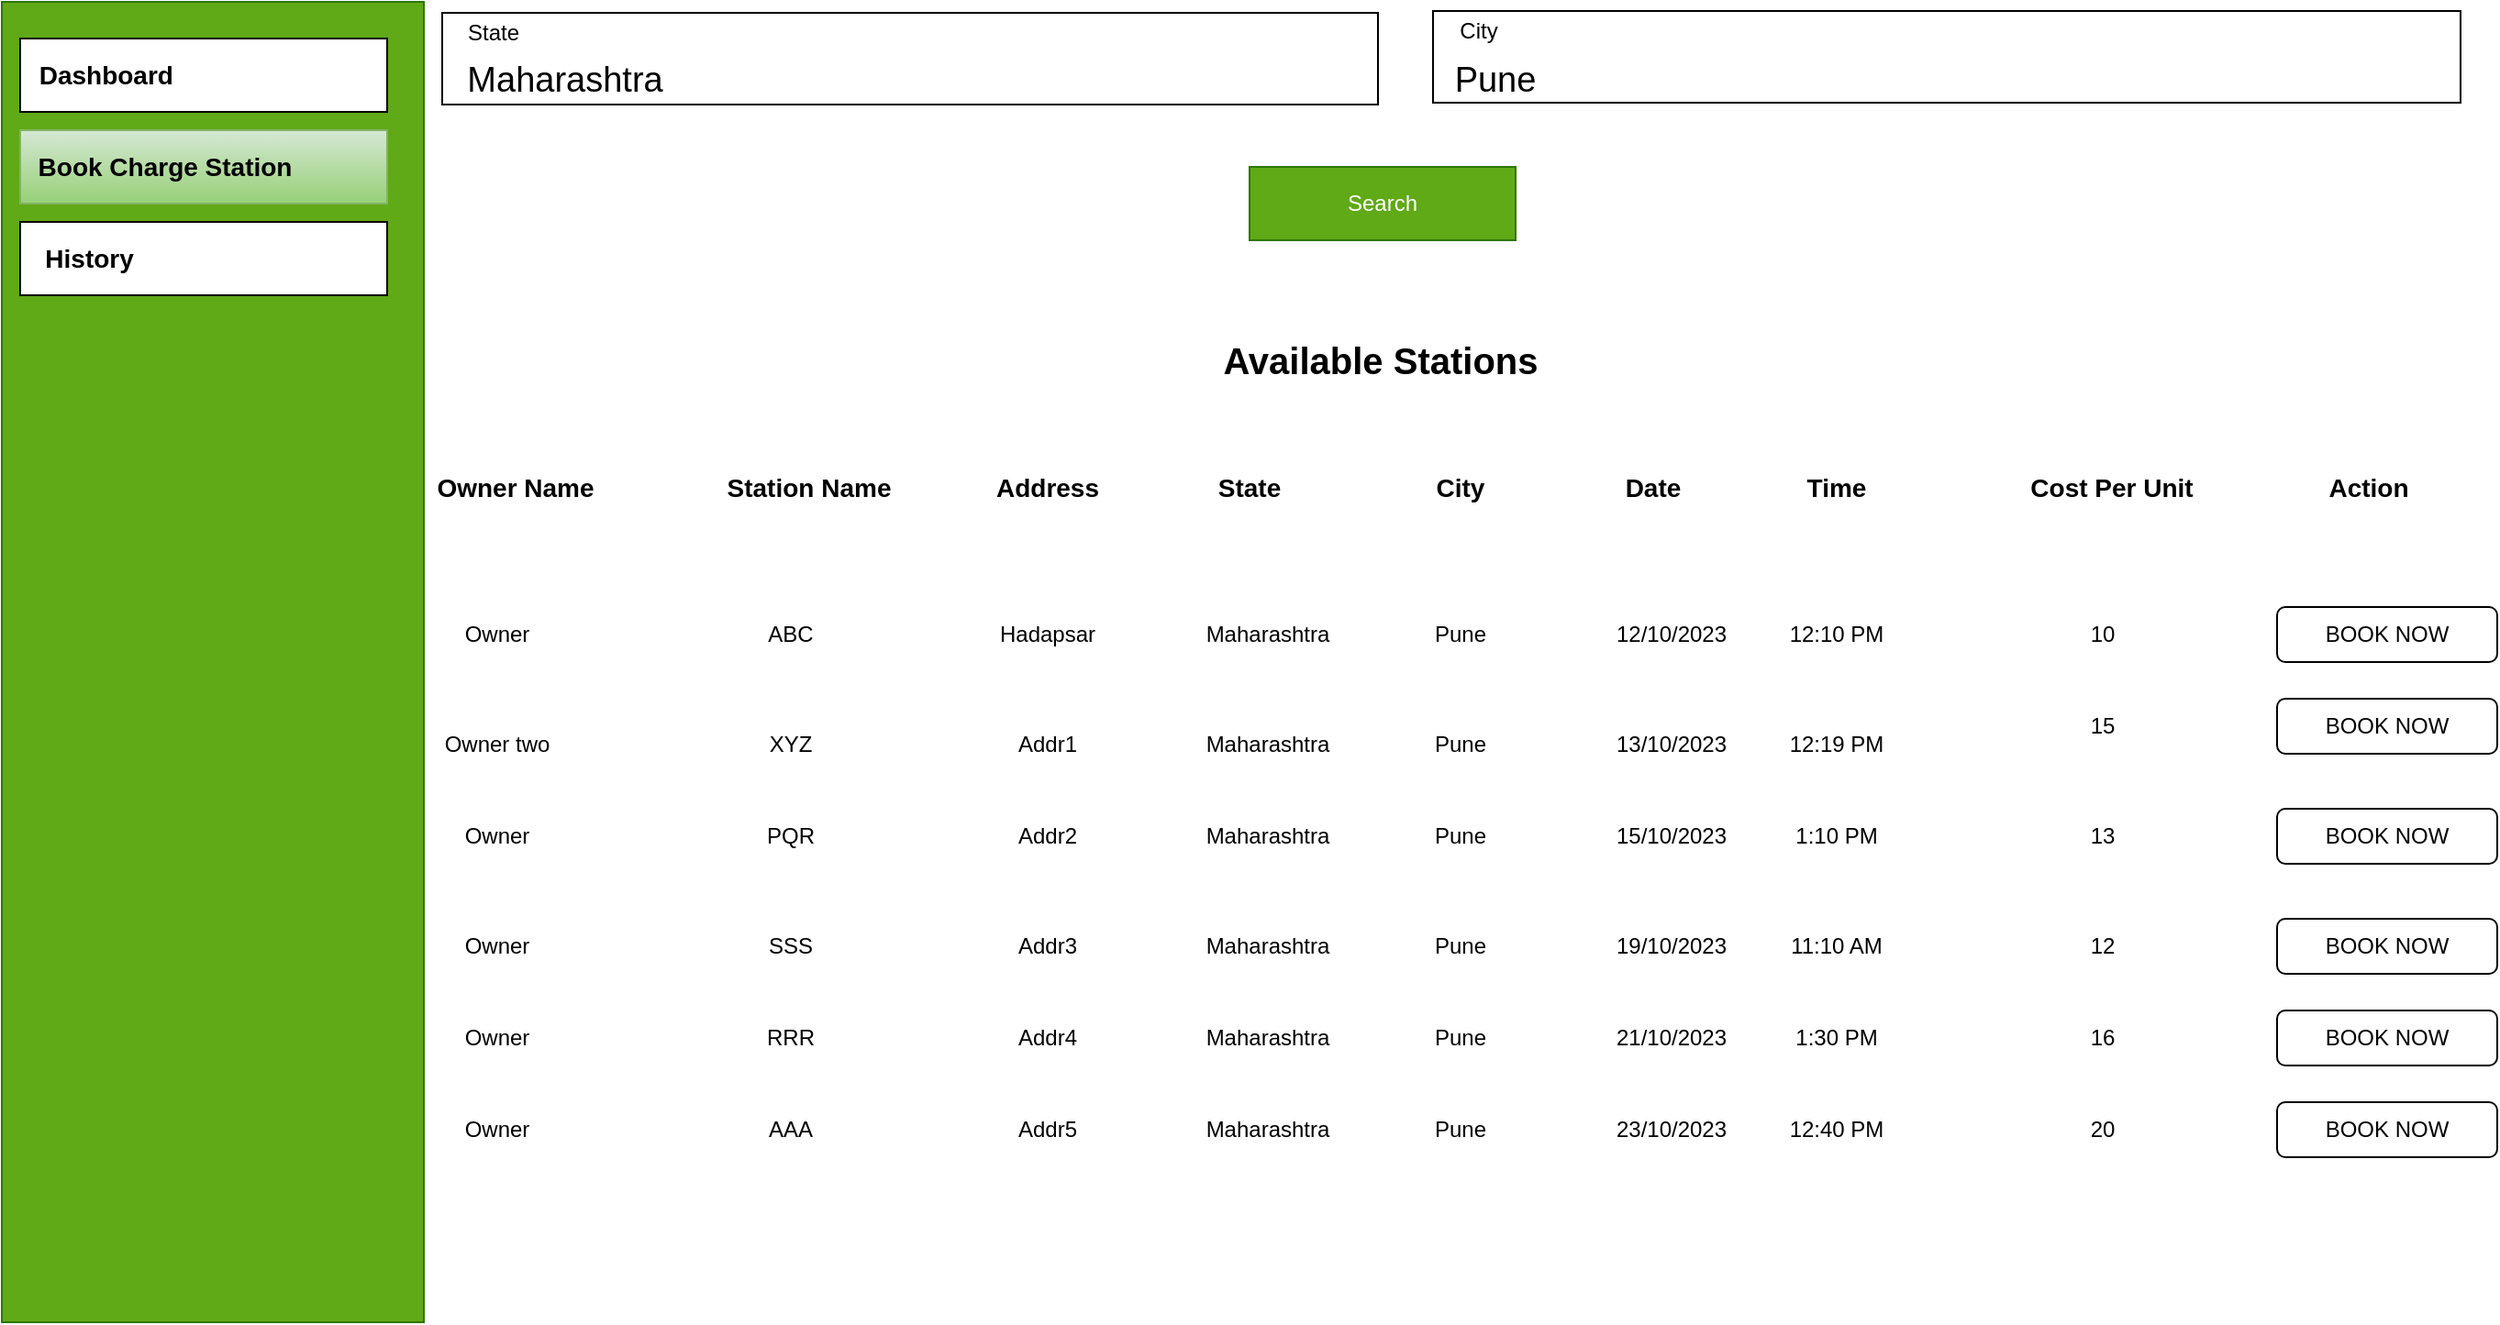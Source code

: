 <mxfile version="22.1.0" type="google">
  <diagram name="Page-1" id="3cADfMsnqZbXfQ4Lu1hJ">
    <mxGraphModel grid="1" page="1" gridSize="10" guides="1" tooltips="1" connect="1" arrows="1" fold="1" pageScale="1" pageWidth="850" pageHeight="1100" math="0" shadow="0">
      <root>
        <mxCell id="0" />
        <mxCell id="1" parent="0" />
        <mxCell id="LA7bCeN64nrSmy3I2I8F-1" value="" style="rounded=0;whiteSpace=wrap;html=1;align=left;fontSize=19;" vertex="1" parent="1">
          <mxGeometry x="340" y="36" width="510" height="50" as="geometry" />
        </mxCell>
        <mxCell id="LA7bCeN64nrSmy3I2I8F-2" value="" style="rounded=0;whiteSpace=wrap;html=1;align=left;" vertex="1" parent="1">
          <mxGeometry x="880" y="35" width="560" height="50" as="geometry" />
        </mxCell>
        <mxCell id="LA7bCeN64nrSmy3I2I8F-3" value="State" style="text;html=1;strokeColor=none;fillColor=none;align=center;verticalAlign=middle;whiteSpace=wrap;rounded=0;" vertex="1" parent="1">
          <mxGeometry x="338" y="32" width="60" height="30" as="geometry" />
        </mxCell>
        <mxCell id="LA7bCeN64nrSmy3I2I8F-4" value="City" style="text;html=1;strokeColor=none;fillColor=none;align=center;verticalAlign=middle;whiteSpace=wrap;rounded=0;" vertex="1" parent="1">
          <mxGeometry x="875.25" y="31" width="60" height="30" as="geometry" />
        </mxCell>
        <mxCell id="LA7bCeN64nrSmy3I2I8F-5" value="Search" style="rounded=0;whiteSpace=wrap;html=1;fillColor=#60a917;fontColor=#ffffff;strokeColor=#2D7600;" vertex="1" parent="1">
          <mxGeometry x="780" y="120" width="145" height="40" as="geometry" />
        </mxCell>
        <mxCell id="LA7bCeN64nrSmy3I2I8F-6" value="&lt;font style=&quot;font-size: 20px;&quot;&gt;&lt;b&gt;Available Stations&lt;/b&gt;&lt;/font&gt;" style="text;html=1;strokeColor=none;fillColor=none;align=center;verticalAlign=middle;whiteSpace=wrap;rounded=0;" vertex="1" parent="1">
          <mxGeometry x="700" y="200" width="302.5" height="50" as="geometry" />
        </mxCell>
        <mxCell id="LA7bCeN64nrSmy3I2I8F-8" value="&lt;font size=&quot;1&quot;&gt;&lt;b style=&quot;font-size: 14px;&quot;&gt;Station Name&lt;/b&gt;&lt;/font&gt;" style="text;html=1;strokeColor=none;fillColor=none;align=center;verticalAlign=middle;whiteSpace=wrap;rounded=0;" vertex="1" parent="1">
          <mxGeometry x="485" y="280" width="110" height="30" as="geometry" />
        </mxCell>
        <mxCell id="LA7bCeN64nrSmy3I2I8F-9" value="&lt;font size=&quot;1&quot;&gt;&lt;b style=&quot;font-size: 14px;&quot;&gt;Owner Name&lt;/b&gt;&lt;/font&gt;" style="text;html=1;strokeColor=none;fillColor=none;align=center;verticalAlign=middle;whiteSpace=wrap;rounded=0;" vertex="1" parent="1">
          <mxGeometry x="320" y="280" width="120" height="30" as="geometry" />
        </mxCell>
        <mxCell id="LA7bCeN64nrSmy3I2I8F-10" value="&lt;font size=&quot;1&quot;&gt;&lt;b style=&quot;font-size: 14px;&quot;&gt;Address&lt;/b&gt;&lt;/font&gt;" style="text;html=1;strokeColor=none;fillColor=none;align=center;verticalAlign=middle;whiteSpace=wrap;rounded=0;" vertex="1" parent="1">
          <mxGeometry x="640" y="280" width="60" height="30" as="geometry" />
        </mxCell>
        <mxCell id="LA7bCeN64nrSmy3I2I8F-11" value="&lt;font size=&quot;1&quot;&gt;&lt;b style=&quot;font-size: 14px;&quot;&gt;State&lt;/b&gt;&lt;/font&gt;" style="text;html=1;strokeColor=none;fillColor=none;align=center;verticalAlign=middle;whiteSpace=wrap;rounded=0;" vertex="1" parent="1">
          <mxGeometry x="730" y="280" width="100" height="30" as="geometry" />
        </mxCell>
        <mxCell id="LA7bCeN64nrSmy3I2I8F-12" value="&lt;font size=&quot;1&quot;&gt;&lt;b style=&quot;font-size: 14px;&quot;&gt;City&lt;/b&gt;&lt;/font&gt;" style="text;html=1;strokeColor=none;fillColor=none;align=center;verticalAlign=middle;whiteSpace=wrap;rounded=0;" vertex="1" parent="1">
          <mxGeometry x="865" y="280" width="60" height="30" as="geometry" />
        </mxCell>
        <mxCell id="LA7bCeN64nrSmy3I2I8F-13" value="&lt;font size=&quot;1&quot;&gt;&lt;b style=&quot;font-size: 14px;&quot;&gt;Date&lt;/b&gt;&lt;/font&gt;" style="text;html=1;strokeColor=none;fillColor=none;align=center;verticalAlign=middle;whiteSpace=wrap;rounded=0;" vertex="1" parent="1">
          <mxGeometry x="970" y="280" width="60" height="30" as="geometry" />
        </mxCell>
        <mxCell id="LA7bCeN64nrSmy3I2I8F-14" value="&lt;font size=&quot;1&quot;&gt;&lt;b style=&quot;font-size: 14px;&quot;&gt;Time&lt;/b&gt;&lt;/font&gt;" style="text;html=1;strokeColor=none;fillColor=none;align=center;verticalAlign=middle;whiteSpace=wrap;rounded=0;" vertex="1" parent="1">
          <mxGeometry x="1070" y="280" width="60" height="30" as="geometry" />
        </mxCell>
        <mxCell id="LA7bCeN64nrSmy3I2I8F-15" value="&lt;font size=&quot;1&quot;&gt;&lt;b style=&quot;font-size: 14px;&quot;&gt;Cost Per Unit&lt;/b&gt;&lt;/font&gt;" style="text;html=1;strokeColor=none;fillColor=none;align=center;verticalAlign=middle;whiteSpace=wrap;rounded=0;" vertex="1" parent="1">
          <mxGeometry x="1200" y="280" width="100" height="30" as="geometry" />
        </mxCell>
        <mxCell id="LA7bCeN64nrSmy3I2I8F-16" value="&lt;font size=&quot;1&quot;&gt;&lt;b style=&quot;font-size: 14px;&quot;&gt;Action&lt;/b&gt;&lt;/font&gt;" style="text;html=1;strokeColor=none;fillColor=none;align=center;verticalAlign=middle;whiteSpace=wrap;rounded=0;" vertex="1" parent="1">
          <mxGeometry x="1350" y="280" width="80" height="30" as="geometry" />
        </mxCell>
        <mxCell id="LA7bCeN64nrSmy3I2I8F-18" value="" style="rounded=0;whiteSpace=wrap;html=1;fillColor=#60a917;fontColor=#ffffff;strokeColor=#2D7600;" vertex="1" parent="1">
          <mxGeometry x="100" y="30" width="230" height="720" as="geometry" />
        </mxCell>
        <mxCell id="LA7bCeN64nrSmy3I2I8F-20" value="&lt;font size=&quot;1&quot;&gt;&lt;b&gt;&amp;nbsp;&amp;nbsp; &lt;/b&gt;&lt;b style=&quot;font-size: 14px;&quot;&gt;Dashboard&lt;/b&gt;&lt;/font&gt;" style="rounded=0;whiteSpace=wrap;html=1;align=left;" vertex="1" parent="1">
          <mxGeometry x="110" y="50" width="200" height="40" as="geometry" />
        </mxCell>
        <mxCell id="LA7bCeN64nrSmy3I2I8F-21" value="&lt;b style=&quot;font-size: 14px;&quot;&gt;&amp;nbsp; Book Charge Station&lt;br&gt;&lt;/b&gt;" style="rounded=0;whiteSpace=wrap;html=1;align=left;fillColor=#d5e8d4;gradientColor=#97d077;strokeColor=#82b366;" vertex="1" parent="1">
          <mxGeometry x="110" y="100" width="200" height="40" as="geometry" />
        </mxCell>
        <mxCell id="LA7bCeN64nrSmy3I2I8F-22" value="&lt;b&gt;&lt;font style=&quot;font-size: 14px;&quot;&gt;&amp;nbsp;&amp;nbsp; History&lt;/font&gt;&lt;/b&gt;" style="rounded=0;whiteSpace=wrap;html=1;align=left;" vertex="1" parent="1">
          <mxGeometry x="110" y="150" width="200" height="40" as="geometry" />
        </mxCell>
        <mxCell id="LA7bCeN64nrSmy3I2I8F-23" value="Owner" style="text;html=1;strokeColor=none;fillColor=none;align=center;verticalAlign=middle;whiteSpace=wrap;rounded=0;" vertex="1" parent="1">
          <mxGeometry x="340" y="360" width="60" height="30" as="geometry" />
        </mxCell>
        <mxCell id="LA7bCeN64nrSmy3I2I8F-24" value="Owner two" style="text;html=1;strokeColor=none;fillColor=none;align=center;verticalAlign=middle;whiteSpace=wrap;rounded=0;" vertex="1" parent="1">
          <mxGeometry x="340" y="420" width="60" height="30" as="geometry" />
        </mxCell>
        <mxCell id="LA7bCeN64nrSmy3I2I8F-25" value="Owner" style="text;html=1;strokeColor=none;fillColor=none;align=center;verticalAlign=middle;whiteSpace=wrap;rounded=0;" vertex="1" parent="1">
          <mxGeometry x="340" y="470" width="60" height="30" as="geometry" />
        </mxCell>
        <mxCell id="LA7bCeN64nrSmy3I2I8F-26" value="Owner" style="text;html=1;strokeColor=none;fillColor=none;align=center;verticalAlign=middle;whiteSpace=wrap;rounded=0;" vertex="1" parent="1">
          <mxGeometry x="340" y="530" width="60" height="30" as="geometry" />
        </mxCell>
        <mxCell id="LA7bCeN64nrSmy3I2I8F-27" value="Owner" style="text;html=1;strokeColor=none;fillColor=none;align=center;verticalAlign=middle;whiteSpace=wrap;rounded=0;" vertex="1" parent="1">
          <mxGeometry x="340" y="580" width="60" height="30" as="geometry" />
        </mxCell>
        <mxCell id="LA7bCeN64nrSmy3I2I8F-28" value="Owner" style="text;html=1;strokeColor=none;fillColor=none;align=center;verticalAlign=middle;whiteSpace=wrap;rounded=0;" vertex="1" parent="1">
          <mxGeometry x="340" y="630" width="60" height="30" as="geometry" />
        </mxCell>
        <mxCell id="LA7bCeN64nrSmy3I2I8F-29" value="ABC" style="text;html=1;strokeColor=none;fillColor=none;align=center;verticalAlign=middle;whiteSpace=wrap;rounded=0;" vertex="1" parent="1">
          <mxGeometry x="500" y="360" width="60" height="30" as="geometry" />
        </mxCell>
        <mxCell id="LA7bCeN64nrSmy3I2I8F-30" value="XYZ" style="text;html=1;strokeColor=none;fillColor=none;align=center;verticalAlign=middle;whiteSpace=wrap;rounded=0;" vertex="1" parent="1">
          <mxGeometry x="500" y="420" width="60" height="30" as="geometry" />
        </mxCell>
        <mxCell id="LA7bCeN64nrSmy3I2I8F-31" value="PQR" style="text;html=1;strokeColor=none;fillColor=none;align=center;verticalAlign=middle;whiteSpace=wrap;rounded=0;" vertex="1" parent="1">
          <mxGeometry x="500" y="470" width="60" height="30" as="geometry" />
        </mxCell>
        <mxCell id="LA7bCeN64nrSmy3I2I8F-32" value="SSS" style="text;html=1;strokeColor=none;fillColor=none;align=center;verticalAlign=middle;whiteSpace=wrap;rounded=0;" vertex="1" parent="1">
          <mxGeometry x="500" y="530" width="60" height="30" as="geometry" />
        </mxCell>
        <mxCell id="LA7bCeN64nrSmy3I2I8F-33" value="RRR" style="text;html=1;strokeColor=none;fillColor=none;align=center;verticalAlign=middle;whiteSpace=wrap;rounded=0;" vertex="1" parent="1">
          <mxGeometry x="500" y="580" width="60" height="30" as="geometry" />
        </mxCell>
        <mxCell id="LA7bCeN64nrSmy3I2I8F-34" value="AAA" style="text;html=1;strokeColor=none;fillColor=none;align=center;verticalAlign=middle;whiteSpace=wrap;rounded=0;" vertex="1" parent="1">
          <mxGeometry x="500" y="630" width="60" height="30" as="geometry" />
        </mxCell>
        <mxCell id="LA7bCeN64nrSmy3I2I8F-35" value="Hadapsar" style="text;html=1;strokeColor=none;fillColor=none;align=center;verticalAlign=middle;whiteSpace=wrap;rounded=0;" vertex="1" parent="1">
          <mxGeometry x="640" y="360" width="60" height="30" as="geometry" />
        </mxCell>
        <mxCell id="LA7bCeN64nrSmy3I2I8F-36" value="Addr1" style="text;html=1;strokeColor=none;fillColor=none;align=center;verticalAlign=middle;whiteSpace=wrap;rounded=0;" vertex="1" parent="1">
          <mxGeometry x="640" y="420" width="60" height="30" as="geometry" />
        </mxCell>
        <mxCell id="LA7bCeN64nrSmy3I2I8F-37" value="Addr3" style="text;html=1;strokeColor=none;fillColor=none;align=center;verticalAlign=middle;whiteSpace=wrap;rounded=0;" vertex="1" parent="1">
          <mxGeometry x="640" y="530" width="60" height="30" as="geometry" />
        </mxCell>
        <mxCell id="LA7bCeN64nrSmy3I2I8F-38" value="Addr2" style="text;html=1;strokeColor=none;fillColor=none;align=center;verticalAlign=middle;whiteSpace=wrap;rounded=0;" vertex="1" parent="1">
          <mxGeometry x="640" y="470" width="60" height="30" as="geometry" />
        </mxCell>
        <mxCell id="LA7bCeN64nrSmy3I2I8F-40" value="Addr4" style="text;html=1;strokeColor=none;fillColor=none;align=center;verticalAlign=middle;whiteSpace=wrap;rounded=0;" vertex="1" parent="1">
          <mxGeometry x="640" y="580" width="60" height="30" as="geometry" />
        </mxCell>
        <mxCell id="LA7bCeN64nrSmy3I2I8F-41" value="Addr5" style="text;html=1;strokeColor=none;fillColor=none;align=center;verticalAlign=middle;whiteSpace=wrap;rounded=0;" vertex="1" parent="1">
          <mxGeometry x="640" y="630" width="60" height="30" as="geometry" />
        </mxCell>
        <mxCell id="LA7bCeN64nrSmy3I2I8F-42" value="Maharashtra" style="text;html=1;strokeColor=none;fillColor=none;align=center;verticalAlign=middle;whiteSpace=wrap;rounded=0;" vertex="1" parent="1">
          <mxGeometry x="750" y="360" width="80" height="30" as="geometry" />
        </mxCell>
        <mxCell id="LA7bCeN64nrSmy3I2I8F-44" value="Maharashtra" style="text;html=1;strokeColor=none;fillColor=none;align=center;verticalAlign=middle;whiteSpace=wrap;rounded=0;" vertex="1" parent="1">
          <mxGeometry x="750" y="420" width="80" height="30" as="geometry" />
        </mxCell>
        <mxCell id="LA7bCeN64nrSmy3I2I8F-45" value="Maharashtra" style="text;html=1;strokeColor=none;fillColor=none;align=center;verticalAlign=middle;whiteSpace=wrap;rounded=0;" vertex="1" parent="1">
          <mxGeometry x="750" y="470" width="80" height="30" as="geometry" />
        </mxCell>
        <mxCell id="LA7bCeN64nrSmy3I2I8F-46" value="Maharashtra" style="text;html=1;strokeColor=none;fillColor=none;align=center;verticalAlign=middle;whiteSpace=wrap;rounded=0;" vertex="1" parent="1">
          <mxGeometry x="750" y="530" width="80" height="30" as="geometry" />
        </mxCell>
        <mxCell id="LA7bCeN64nrSmy3I2I8F-47" value="Maharashtra" style="text;html=1;strokeColor=none;fillColor=none;align=center;verticalAlign=middle;whiteSpace=wrap;rounded=0;" vertex="1" parent="1">
          <mxGeometry x="750" y="580" width="80" height="30" as="geometry" />
        </mxCell>
        <mxCell id="LA7bCeN64nrSmy3I2I8F-48" value="Maharashtra" style="text;html=1;strokeColor=none;fillColor=none;align=center;verticalAlign=middle;whiteSpace=wrap;rounded=0;" vertex="1" parent="1">
          <mxGeometry x="750" y="630" width="80" height="30" as="geometry" />
        </mxCell>
        <mxCell id="LA7bCeN64nrSmy3I2I8F-49" value="Pune" style="text;html=1;strokeColor=none;fillColor=none;align=center;verticalAlign=middle;whiteSpace=wrap;rounded=0;" vertex="1" parent="1">
          <mxGeometry x="865" y="360" width="60" height="30" as="geometry" />
        </mxCell>
        <mxCell id="LA7bCeN64nrSmy3I2I8F-51" value="Pune" style="text;html=1;strokeColor=none;fillColor=none;align=center;verticalAlign=middle;whiteSpace=wrap;rounded=0;" vertex="1" parent="1">
          <mxGeometry x="865" y="420" width="60" height="30" as="geometry" />
        </mxCell>
        <mxCell id="LA7bCeN64nrSmy3I2I8F-52" value="Pune" style="text;html=1;strokeColor=none;fillColor=none;align=center;verticalAlign=middle;whiteSpace=wrap;rounded=0;" vertex="1" parent="1">
          <mxGeometry x="865" y="470" width="60" height="30" as="geometry" />
        </mxCell>
        <mxCell id="LA7bCeN64nrSmy3I2I8F-53" value="Pune" style="text;html=1;strokeColor=none;fillColor=none;align=center;verticalAlign=middle;whiteSpace=wrap;rounded=0;" vertex="1" parent="1">
          <mxGeometry x="865" y="530" width="60" height="30" as="geometry" />
        </mxCell>
        <mxCell id="LA7bCeN64nrSmy3I2I8F-54" value="Pune" style="text;html=1;strokeColor=none;fillColor=none;align=center;verticalAlign=middle;whiteSpace=wrap;rounded=0;" vertex="1" parent="1">
          <mxGeometry x="865" y="580" width="60" height="30" as="geometry" />
        </mxCell>
        <mxCell id="LA7bCeN64nrSmy3I2I8F-55" value="Pune" style="text;html=1;strokeColor=none;fillColor=none;align=center;verticalAlign=middle;whiteSpace=wrap;rounded=0;" vertex="1" parent="1">
          <mxGeometry x="865" y="630" width="60" height="30" as="geometry" />
        </mxCell>
        <mxCell id="LA7bCeN64nrSmy3I2I8F-56" value="12/10/2023" style="text;html=1;strokeColor=none;fillColor=none;align=center;verticalAlign=middle;whiteSpace=wrap;rounded=0;" vertex="1" parent="1">
          <mxGeometry x="970" y="360" width="80" height="30" as="geometry" />
        </mxCell>
        <mxCell id="LA7bCeN64nrSmy3I2I8F-57" value="13/10/2023" style="text;html=1;strokeColor=none;fillColor=none;align=center;verticalAlign=middle;whiteSpace=wrap;rounded=0;" vertex="1" parent="1">
          <mxGeometry x="970" y="420" width="80" height="30" as="geometry" />
        </mxCell>
        <mxCell id="LA7bCeN64nrSmy3I2I8F-58" value="15/10/2023" style="text;html=1;strokeColor=none;fillColor=none;align=center;verticalAlign=middle;whiteSpace=wrap;rounded=0;" vertex="1" parent="1">
          <mxGeometry x="970" y="470" width="80" height="30" as="geometry" />
        </mxCell>
        <mxCell id="LA7bCeN64nrSmy3I2I8F-59" value="19/10/2023" style="text;html=1;strokeColor=none;fillColor=none;align=center;verticalAlign=middle;whiteSpace=wrap;rounded=0;" vertex="1" parent="1">
          <mxGeometry x="970" y="530" width="80" height="30" as="geometry" />
        </mxCell>
        <mxCell id="LA7bCeN64nrSmy3I2I8F-60" value="21/10/2023" style="text;html=1;strokeColor=none;fillColor=none;align=center;verticalAlign=middle;whiteSpace=wrap;rounded=0;" vertex="1" parent="1">
          <mxGeometry x="970" y="580" width="80" height="30" as="geometry" />
        </mxCell>
        <mxCell id="LA7bCeN64nrSmy3I2I8F-61" value="23/10/2023" style="text;html=1;strokeColor=none;fillColor=none;align=center;verticalAlign=middle;whiteSpace=wrap;rounded=0;" vertex="1" parent="1">
          <mxGeometry x="970" y="630" width="80" height="30" as="geometry" />
        </mxCell>
        <mxCell id="LA7bCeN64nrSmy3I2I8F-62" value="12:10 PM" style="text;html=1;strokeColor=none;fillColor=none;align=center;verticalAlign=middle;whiteSpace=wrap;rounded=0;" vertex="1" parent="1">
          <mxGeometry x="1070" y="360" width="60" height="30" as="geometry" />
        </mxCell>
        <mxCell id="LA7bCeN64nrSmy3I2I8F-64" value="12:19 PM" style="text;html=1;strokeColor=none;fillColor=none;align=center;verticalAlign=middle;whiteSpace=wrap;rounded=0;" vertex="1" parent="1">
          <mxGeometry x="1070" y="420" width="60" height="30" as="geometry" />
        </mxCell>
        <mxCell id="LA7bCeN64nrSmy3I2I8F-65" value="1:10 PM" style="text;html=1;strokeColor=none;fillColor=none;align=center;verticalAlign=middle;whiteSpace=wrap;rounded=0;" vertex="1" parent="1">
          <mxGeometry x="1070" y="470" width="60" height="30" as="geometry" />
        </mxCell>
        <mxCell id="LA7bCeN64nrSmy3I2I8F-66" value="11:10 AM" style="text;html=1;strokeColor=none;fillColor=none;align=center;verticalAlign=middle;whiteSpace=wrap;rounded=0;" vertex="1" parent="1">
          <mxGeometry x="1070" y="530" width="60" height="30" as="geometry" />
        </mxCell>
        <mxCell id="LA7bCeN64nrSmy3I2I8F-67" value="1:30 PM" style="text;html=1;strokeColor=none;fillColor=none;align=center;verticalAlign=middle;whiteSpace=wrap;rounded=0;" vertex="1" parent="1">
          <mxGeometry x="1070" y="580" width="60" height="30" as="geometry" />
        </mxCell>
        <mxCell id="LA7bCeN64nrSmy3I2I8F-68" value="12:40 PM" style="text;html=1;strokeColor=none;fillColor=none;align=center;verticalAlign=middle;whiteSpace=wrap;rounded=0;" vertex="1" parent="1">
          <mxGeometry x="1070" y="630" width="60" height="30" as="geometry" />
        </mxCell>
        <mxCell id="LA7bCeN64nrSmy3I2I8F-69" value="10" style="text;html=1;strokeColor=none;fillColor=none;align=center;verticalAlign=middle;whiteSpace=wrap;rounded=0;" vertex="1" parent="1">
          <mxGeometry x="1215" y="360" width="60" height="30" as="geometry" />
        </mxCell>
        <mxCell id="LA7bCeN64nrSmy3I2I8F-70" value="15" style="text;html=1;strokeColor=none;fillColor=none;align=center;verticalAlign=middle;whiteSpace=wrap;rounded=0;" vertex="1" parent="1">
          <mxGeometry x="1215" y="410" width="60" height="30" as="geometry" />
        </mxCell>
        <mxCell id="LA7bCeN64nrSmy3I2I8F-71" value="13" style="text;html=1;strokeColor=none;fillColor=none;align=center;verticalAlign=middle;whiteSpace=wrap;rounded=0;" vertex="1" parent="1">
          <mxGeometry x="1215" y="470" width="60" height="30" as="geometry" />
        </mxCell>
        <mxCell id="LA7bCeN64nrSmy3I2I8F-72" value="12" style="text;html=1;strokeColor=none;fillColor=none;align=center;verticalAlign=middle;whiteSpace=wrap;rounded=0;" vertex="1" parent="1">
          <mxGeometry x="1215" y="530" width="60" height="30" as="geometry" />
        </mxCell>
        <mxCell id="LA7bCeN64nrSmy3I2I8F-73" value="16" style="text;html=1;strokeColor=none;fillColor=none;align=center;verticalAlign=middle;whiteSpace=wrap;rounded=0;" vertex="1" parent="1">
          <mxGeometry x="1215" y="580" width="60" height="30" as="geometry" />
        </mxCell>
        <mxCell id="LA7bCeN64nrSmy3I2I8F-74" value="20" style="text;html=1;strokeColor=none;fillColor=none;align=center;verticalAlign=middle;whiteSpace=wrap;rounded=0;" vertex="1" parent="1">
          <mxGeometry x="1215" y="630" width="60" height="30" as="geometry" />
        </mxCell>
        <mxCell id="LA7bCeN64nrSmy3I2I8F-76" value="BOOK NOW" style="rounded=1;whiteSpace=wrap;html=1;" vertex="1" parent="1">
          <mxGeometry x="1340" y="360" width="120" height="30" as="geometry" />
        </mxCell>
        <mxCell id="LA7bCeN64nrSmy3I2I8F-77" value="BOOK NOW" style="rounded=1;whiteSpace=wrap;html=1;" vertex="1" parent="1">
          <mxGeometry x="1340" y="410" width="120" height="30" as="geometry" />
        </mxCell>
        <mxCell id="LA7bCeN64nrSmy3I2I8F-78" value="BOOK NOW" style="rounded=1;whiteSpace=wrap;html=1;" vertex="1" parent="1">
          <mxGeometry x="1340" y="470" width="120" height="30" as="geometry" />
        </mxCell>
        <mxCell id="LA7bCeN64nrSmy3I2I8F-79" value="BOOK NOW" style="rounded=1;whiteSpace=wrap;html=1;" vertex="1" parent="1">
          <mxGeometry x="1340" y="530" width="120" height="30" as="geometry" />
        </mxCell>
        <mxCell id="LA7bCeN64nrSmy3I2I8F-80" value="BOOK NOW" style="rounded=1;whiteSpace=wrap;html=1;" vertex="1" parent="1">
          <mxGeometry x="1340" y="580" width="120" height="30" as="geometry" />
        </mxCell>
        <mxCell id="LA7bCeN64nrSmy3I2I8F-81" value="BOOK NOW" style="rounded=1;whiteSpace=wrap;html=1;" vertex="1" parent="1">
          <mxGeometry x="1340" y="630" width="120" height="30" as="geometry" />
        </mxCell>
        <mxCell id="LA7bCeN64nrSmy3I2I8F-82" value="Pune" style="text;html=1;strokeColor=none;fillColor=none;align=center;verticalAlign=middle;whiteSpace=wrap;rounded=0;fontSize=19;" vertex="1" parent="1">
          <mxGeometry x="884" y="58" width="60" height="30" as="geometry" />
        </mxCell>
        <mxCell id="LA7bCeN64nrSmy3I2I8F-83" value="Maharashtra" style="text;html=1;strokeColor=none;fillColor=none;align=center;verticalAlign=middle;whiteSpace=wrap;rounded=0;fontSize=19;" vertex="1" parent="1">
          <mxGeometry x="377" y="58" width="60" height="30" as="geometry" />
        </mxCell>
      </root>
    </mxGraphModel>
  </diagram>
</mxfile>
